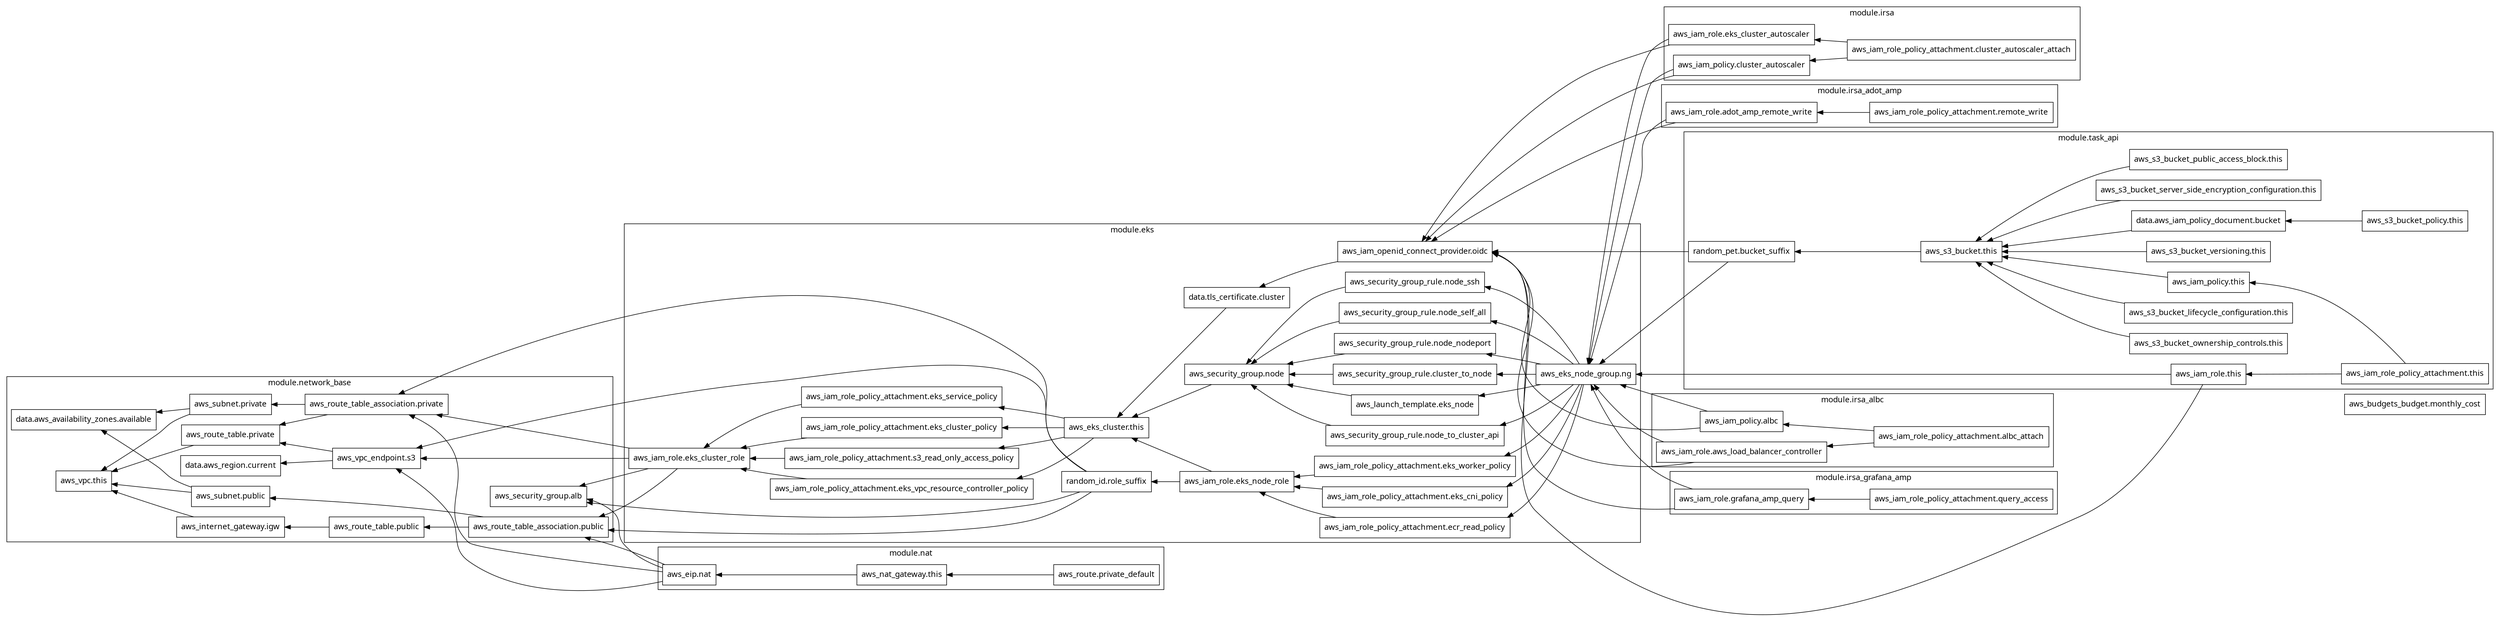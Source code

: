 digraph G {
  rankdir = "RL";
  node [shape = rect, fontname = "sans-serif"];
  "aws_budgets_budget.monthly_cost" [label="aws_budgets_budget.monthly_cost"];
  subgraph "cluster_module.eks" {
    label = "module.eks"
    fontname = "sans-serif"
    "module.eks.data.tls_certificate.cluster" [label="data.tls_certificate.cluster"];
    "module.eks.aws_eks_cluster.this" [label="aws_eks_cluster.this"];
    "module.eks.aws_eks_node_group.ng" [label="aws_eks_node_group.ng"];
    "module.eks.aws_iam_openid_connect_provider.oidc" [label="aws_iam_openid_connect_provider.oidc"];
    "module.eks.aws_iam_role.eks_cluster_role" [label="aws_iam_role.eks_cluster_role"];
    "module.eks.aws_iam_role.eks_node_role" [label="aws_iam_role.eks_node_role"];
    "module.eks.aws_iam_role_policy_attachment.ecr_read_policy" [label="aws_iam_role_policy_attachment.ecr_read_policy"];
    "module.eks.aws_iam_role_policy_attachment.eks_cluster_policy" [label="aws_iam_role_policy_attachment.eks_cluster_policy"];
    "module.eks.aws_iam_role_policy_attachment.eks_cni_policy" [label="aws_iam_role_policy_attachment.eks_cni_policy"];
    "module.eks.aws_iam_role_policy_attachment.eks_service_policy" [label="aws_iam_role_policy_attachment.eks_service_policy"];
    "module.eks.aws_iam_role_policy_attachment.eks_vpc_resource_controller_policy" [label="aws_iam_role_policy_attachment.eks_vpc_resource_controller_policy"];
    "module.eks.aws_iam_role_policy_attachment.eks_worker_policy" [label="aws_iam_role_policy_attachment.eks_worker_policy"];
    "module.eks.aws_iam_role_policy_attachment.s3_read_only_access_policy" [label="aws_iam_role_policy_attachment.s3_read_only_access_policy"];
    "module.eks.aws_launch_template.eks_node" [label="aws_launch_template.eks_node"];
    "module.eks.aws_security_group.node" [label="aws_security_group.node"];
    "module.eks.aws_security_group_rule.cluster_to_node" [label="aws_security_group_rule.cluster_to_node"];
    "module.eks.aws_security_group_rule.node_nodeport" [label="aws_security_group_rule.node_nodeport"];
    "module.eks.aws_security_group_rule.node_self_all" [label="aws_security_group_rule.node_self_all"];
    "module.eks.aws_security_group_rule.node_ssh" [label="aws_security_group_rule.node_ssh"];
    "module.eks.aws_security_group_rule.node_to_cluster_api" [label="aws_security_group_rule.node_to_cluster_api"];
    "module.eks.random_id.role_suffix" [label="random_id.role_suffix"];
  }
  subgraph "cluster_module.irsa" {
    label = "module.irsa"
    fontname = "sans-serif"
    "module.irsa.aws_iam_policy.cluster_autoscaler" [label="aws_iam_policy.cluster_autoscaler"];
    "module.irsa.aws_iam_role.eks_cluster_autoscaler" [label="aws_iam_role.eks_cluster_autoscaler"];
    "module.irsa.aws_iam_role_policy_attachment.cluster_autoscaler_attach" [label="aws_iam_role_policy_attachment.cluster_autoscaler_attach"];
  }
  subgraph "cluster_module.irsa_adot_amp" {
    label = "module.irsa_adot_amp"
    fontname = "sans-serif"
    "module.irsa_adot_amp.aws_iam_role.adot_amp_remote_write" [label="aws_iam_role.adot_amp_remote_write"];
    "module.irsa_adot_amp.aws_iam_role_policy_attachment.remote_write" [label="aws_iam_role_policy_attachment.remote_write"];
  }
  subgraph "cluster_module.irsa_albc" {
    label = "module.irsa_albc"
    fontname = "sans-serif"
    "module.irsa_albc.aws_iam_policy.albc" [label="aws_iam_policy.albc"];
    "module.irsa_albc.aws_iam_role.aws_load_balancer_controller" [label="aws_iam_role.aws_load_balancer_controller"];
    "module.irsa_albc.aws_iam_role_policy_attachment.albc_attach" [label="aws_iam_role_policy_attachment.albc_attach"];
  }
  subgraph "cluster_module.irsa_grafana_amp" {
    label = "module.irsa_grafana_amp"
    fontname = "sans-serif"
    "module.irsa_grafana_amp.aws_iam_role.grafana_amp_query" [label="aws_iam_role.grafana_amp_query"];
    "module.irsa_grafana_amp.aws_iam_role_policy_attachment.query_access" [label="aws_iam_role_policy_attachment.query_access"];
  }
  subgraph "cluster_module.nat" {
    label = "module.nat"
    fontname = "sans-serif"
    "module.nat.aws_eip.nat" [label="aws_eip.nat"];
    "module.nat.aws_nat_gateway.this" [label="aws_nat_gateway.this"];
    "module.nat.aws_route.private_default" [label="aws_route.private_default"];
  }
  subgraph "cluster_module.network_base" {
    label = "module.network_base"
    fontname = "sans-serif"
    "module.network_base.data.aws_availability_zones.available" [label="data.aws_availability_zones.available"];
    "module.network_base.data.aws_region.current" [label="data.aws_region.current"];
    "module.network_base.aws_internet_gateway.igw" [label="aws_internet_gateway.igw"];
    "module.network_base.aws_route_table.private" [label="aws_route_table.private"];
    "module.network_base.aws_route_table.public" [label="aws_route_table.public"];
    "module.network_base.aws_route_table_association.private" [label="aws_route_table_association.private"];
    "module.network_base.aws_route_table_association.public" [label="aws_route_table_association.public"];
    "module.network_base.aws_security_group.alb" [label="aws_security_group.alb"];
    "module.network_base.aws_subnet.private" [label="aws_subnet.private"];
    "module.network_base.aws_subnet.public" [label="aws_subnet.public"];
    "module.network_base.aws_vpc.this" [label="aws_vpc.this"];
    "module.network_base.aws_vpc_endpoint.s3" [label="aws_vpc_endpoint.s3"];
  }
  subgraph "cluster_module.task_api" {
    label = "module.task_api"
    fontname = "sans-serif"
    "module.task_api.data.aws_iam_policy_document.bucket" [label="data.aws_iam_policy_document.bucket"];
    "module.task_api.aws_iam_policy.this" [label="aws_iam_policy.this"];
    "module.task_api.aws_iam_role.this" [label="aws_iam_role.this"];
    "module.task_api.aws_iam_role_policy_attachment.this" [label="aws_iam_role_policy_attachment.this"];
    "module.task_api.aws_s3_bucket.this" [label="aws_s3_bucket.this"];
    "module.task_api.aws_s3_bucket_lifecycle_configuration.this" [label="aws_s3_bucket_lifecycle_configuration.this"];
    "module.task_api.aws_s3_bucket_ownership_controls.this" [label="aws_s3_bucket_ownership_controls.this"];
    "module.task_api.aws_s3_bucket_policy.this" [label="aws_s3_bucket_policy.this"];
    "module.task_api.aws_s3_bucket_public_access_block.this" [label="aws_s3_bucket_public_access_block.this"];
    "module.task_api.aws_s3_bucket_server_side_encryption_configuration.this" [label="aws_s3_bucket_server_side_encryption_configuration.this"];
    "module.task_api.aws_s3_bucket_versioning.this" [label="aws_s3_bucket_versioning.this"];
    "module.task_api.random_pet.bucket_suffix" [label="random_pet.bucket_suffix"];
  }
  "module.eks.data.tls_certificate.cluster" -> "module.eks.aws_eks_cluster.this";
  "module.eks.aws_eks_cluster.this" -> "module.eks.aws_iam_role_policy_attachment.eks_cluster_policy";
  "module.eks.aws_eks_cluster.this" -> "module.eks.aws_iam_role_policy_attachment.eks_service_policy";
  "module.eks.aws_eks_cluster.this" -> "module.eks.aws_iam_role_policy_attachment.eks_vpc_resource_controller_policy";
  "module.eks.aws_eks_cluster.this" -> "module.eks.aws_iam_role_policy_attachment.s3_read_only_access_policy";
  "module.eks.aws_eks_node_group.ng" -> "module.eks.aws_iam_role_policy_attachment.ecr_read_policy";
  "module.eks.aws_eks_node_group.ng" -> "module.eks.aws_iam_role_policy_attachment.eks_cni_policy";
  "module.eks.aws_eks_node_group.ng" -> "module.eks.aws_iam_role_policy_attachment.eks_worker_policy";
  "module.eks.aws_eks_node_group.ng" -> "module.eks.aws_launch_template.eks_node";
  "module.eks.aws_eks_node_group.ng" -> "module.eks.aws_security_group_rule.cluster_to_node";
  "module.eks.aws_eks_node_group.ng" -> "module.eks.aws_security_group_rule.node_nodeport";
  "module.eks.aws_eks_node_group.ng" -> "module.eks.aws_security_group_rule.node_self_all";
  "module.eks.aws_eks_node_group.ng" -> "module.eks.aws_security_group_rule.node_ssh";
  "module.eks.aws_eks_node_group.ng" -> "module.eks.aws_security_group_rule.node_to_cluster_api";
  "module.eks.aws_iam_openid_connect_provider.oidc" -> "module.eks.data.tls_certificate.cluster";
  "module.eks.aws_iam_role.eks_cluster_role" -> "module.network_base.aws_route_table_association.private";
  "module.eks.aws_iam_role.eks_cluster_role" -> "module.network_base.aws_route_table_association.public";
  "module.eks.aws_iam_role.eks_cluster_role" -> "module.network_base.aws_security_group.alb";
  "module.eks.aws_iam_role.eks_cluster_role" -> "module.network_base.aws_vpc_endpoint.s3";
  "module.eks.aws_iam_role.eks_node_role" -> "module.eks.aws_eks_cluster.this";
  "module.eks.aws_iam_role.eks_node_role" -> "module.eks.random_id.role_suffix";
  "module.eks.aws_iam_role_policy_attachment.ecr_read_policy" -> "module.eks.aws_iam_role.eks_node_role";
  "module.eks.aws_iam_role_policy_attachment.eks_cluster_policy" -> "module.eks.aws_iam_role.eks_cluster_role";
  "module.eks.aws_iam_role_policy_attachment.eks_cni_policy" -> "module.eks.aws_iam_role.eks_node_role";
  "module.eks.aws_iam_role_policy_attachment.eks_service_policy" -> "module.eks.aws_iam_role.eks_cluster_role";
  "module.eks.aws_iam_role_policy_attachment.eks_vpc_resource_controller_policy" -> "module.eks.aws_iam_role.eks_cluster_role";
  "module.eks.aws_iam_role_policy_attachment.eks_worker_policy" -> "module.eks.aws_iam_role.eks_node_role";
  "module.eks.aws_iam_role_policy_attachment.s3_read_only_access_policy" -> "module.eks.aws_iam_role.eks_cluster_role";
  "module.eks.aws_launch_template.eks_node" -> "module.eks.aws_security_group.node";
  "module.eks.aws_security_group.node" -> "module.eks.aws_eks_cluster.this";
  "module.eks.aws_security_group_rule.cluster_to_node" -> "module.eks.aws_security_group.node";
  "module.eks.aws_security_group_rule.node_nodeport" -> "module.eks.aws_security_group.node";
  "module.eks.aws_security_group_rule.node_self_all" -> "module.eks.aws_security_group.node";
  "module.eks.aws_security_group_rule.node_ssh" -> "module.eks.aws_security_group.node";
  "module.eks.aws_security_group_rule.node_to_cluster_api" -> "module.eks.aws_security_group.node";
  "module.eks.random_id.role_suffix" -> "module.network_base.aws_route_table_association.private";
  "module.eks.random_id.role_suffix" -> "module.network_base.aws_route_table_association.public";
  "module.eks.random_id.role_suffix" -> "module.network_base.aws_security_group.alb";
  "module.eks.random_id.role_suffix" -> "module.network_base.aws_vpc_endpoint.s3";
  "module.irsa.aws_iam_policy.cluster_autoscaler" -> "module.eks.aws_eks_node_group.ng";
  "module.irsa.aws_iam_policy.cluster_autoscaler" -> "module.eks.aws_iam_openid_connect_provider.oidc";
  "module.irsa.aws_iam_role.eks_cluster_autoscaler" -> "module.eks.aws_eks_node_group.ng";
  "module.irsa.aws_iam_role.eks_cluster_autoscaler" -> "module.eks.aws_iam_openid_connect_provider.oidc";
  "module.irsa.aws_iam_role_policy_attachment.cluster_autoscaler_attach" -> "module.irsa.aws_iam_policy.cluster_autoscaler";
  "module.irsa.aws_iam_role_policy_attachment.cluster_autoscaler_attach" -> "module.irsa.aws_iam_role.eks_cluster_autoscaler";
  "module.irsa_adot_amp.aws_iam_role.adot_amp_remote_write" -> "module.eks.aws_eks_node_group.ng";
  "module.irsa_adot_amp.aws_iam_role.adot_amp_remote_write" -> "module.eks.aws_iam_openid_connect_provider.oidc";
  "module.irsa_adot_amp.aws_iam_role_policy_attachment.remote_write" -> "module.irsa_adot_amp.aws_iam_role.adot_amp_remote_write";
  "module.irsa_albc.aws_iam_policy.albc" -> "module.eks.aws_eks_node_group.ng";
  "module.irsa_albc.aws_iam_policy.albc" -> "module.eks.aws_iam_openid_connect_provider.oidc";
  "module.irsa_albc.aws_iam_role.aws_load_balancer_controller" -> "module.eks.aws_eks_node_group.ng";
  "module.irsa_albc.aws_iam_role.aws_load_balancer_controller" -> "module.eks.aws_iam_openid_connect_provider.oidc";
  "module.irsa_albc.aws_iam_role_policy_attachment.albc_attach" -> "module.irsa_albc.aws_iam_policy.albc";
  "module.irsa_albc.aws_iam_role_policy_attachment.albc_attach" -> "module.irsa_albc.aws_iam_role.aws_load_balancer_controller";
  "module.irsa_grafana_amp.aws_iam_role.grafana_amp_query" -> "module.eks.aws_eks_node_group.ng";
  "module.irsa_grafana_amp.aws_iam_role.grafana_amp_query" -> "module.eks.aws_iam_openid_connect_provider.oidc";
  "module.irsa_grafana_amp.aws_iam_role_policy_attachment.query_access" -> "module.irsa_grafana_amp.aws_iam_role.grafana_amp_query";
  "module.nat.aws_eip.nat" -> "module.network_base.aws_route_table_association.private";
  "module.nat.aws_eip.nat" -> "module.network_base.aws_route_table_association.public";
  "module.nat.aws_eip.nat" -> "module.network_base.aws_security_group.alb";
  "module.nat.aws_eip.nat" -> "module.network_base.aws_vpc_endpoint.s3";
  "module.nat.aws_nat_gateway.this" -> "module.nat.aws_eip.nat";
  "module.nat.aws_route.private_default" -> "module.nat.aws_nat_gateway.this";
  "module.network_base.aws_internet_gateway.igw" -> "module.network_base.aws_vpc.this";
  "module.network_base.aws_route_table.private" -> "module.network_base.aws_vpc.this";
  "module.network_base.aws_route_table.public" -> "module.network_base.aws_internet_gateway.igw";
  "module.network_base.aws_route_table_association.private" -> "module.network_base.aws_route_table.private";
  "module.network_base.aws_route_table_association.private" -> "module.network_base.aws_subnet.private";
  "module.network_base.aws_route_table_association.public" -> "module.network_base.aws_route_table.public";
  "module.network_base.aws_route_table_association.public" -> "module.network_base.aws_subnet.public";
  "module.network_base.aws_subnet.private" -> "module.network_base.data.aws_availability_zones.available";
  "module.network_base.aws_subnet.private" -> "module.network_base.aws_vpc.this";
  "module.network_base.aws_subnet.public" -> "module.network_base.data.aws_availability_zones.available";
  "module.network_base.aws_subnet.public" -> "module.network_base.aws_vpc.this";
  "module.network_base.aws_vpc_endpoint.s3" -> "module.network_base.data.aws_region.current";
  "module.network_base.aws_vpc_endpoint.s3" -> "module.network_base.aws_route_table.private";
  "module.task_api.data.aws_iam_policy_document.bucket" -> "module.task_api.aws_s3_bucket.this";
  "module.task_api.aws_iam_policy.this" -> "module.task_api.aws_s3_bucket.this";
  "module.task_api.aws_iam_role.this" -> "module.eks.aws_eks_node_group.ng";
  "module.task_api.aws_iam_role.this" -> "module.eks.aws_iam_openid_connect_provider.oidc";
  "module.task_api.aws_iam_role_policy_attachment.this" -> "module.task_api.aws_iam_policy.this";
  "module.task_api.aws_iam_role_policy_attachment.this" -> "module.task_api.aws_iam_role.this";
  "module.task_api.aws_s3_bucket.this" -> "module.task_api.random_pet.bucket_suffix";
  "module.task_api.aws_s3_bucket_lifecycle_configuration.this" -> "module.task_api.aws_s3_bucket.this";
  "module.task_api.aws_s3_bucket_ownership_controls.this" -> "module.task_api.aws_s3_bucket.this";
  "module.task_api.aws_s3_bucket_policy.this" -> "module.task_api.data.aws_iam_policy_document.bucket";
  "module.task_api.aws_s3_bucket_public_access_block.this" -> "module.task_api.aws_s3_bucket.this";
  "module.task_api.aws_s3_bucket_server_side_encryption_configuration.this" -> "module.task_api.aws_s3_bucket.this";
  "module.task_api.aws_s3_bucket_versioning.this" -> "module.task_api.aws_s3_bucket.this";
  "module.task_api.random_pet.bucket_suffix" -> "module.eks.aws_eks_node_group.ng";
  "module.task_api.random_pet.bucket_suffix" -> "module.eks.aws_iam_openid_connect_provider.oidc";
}
